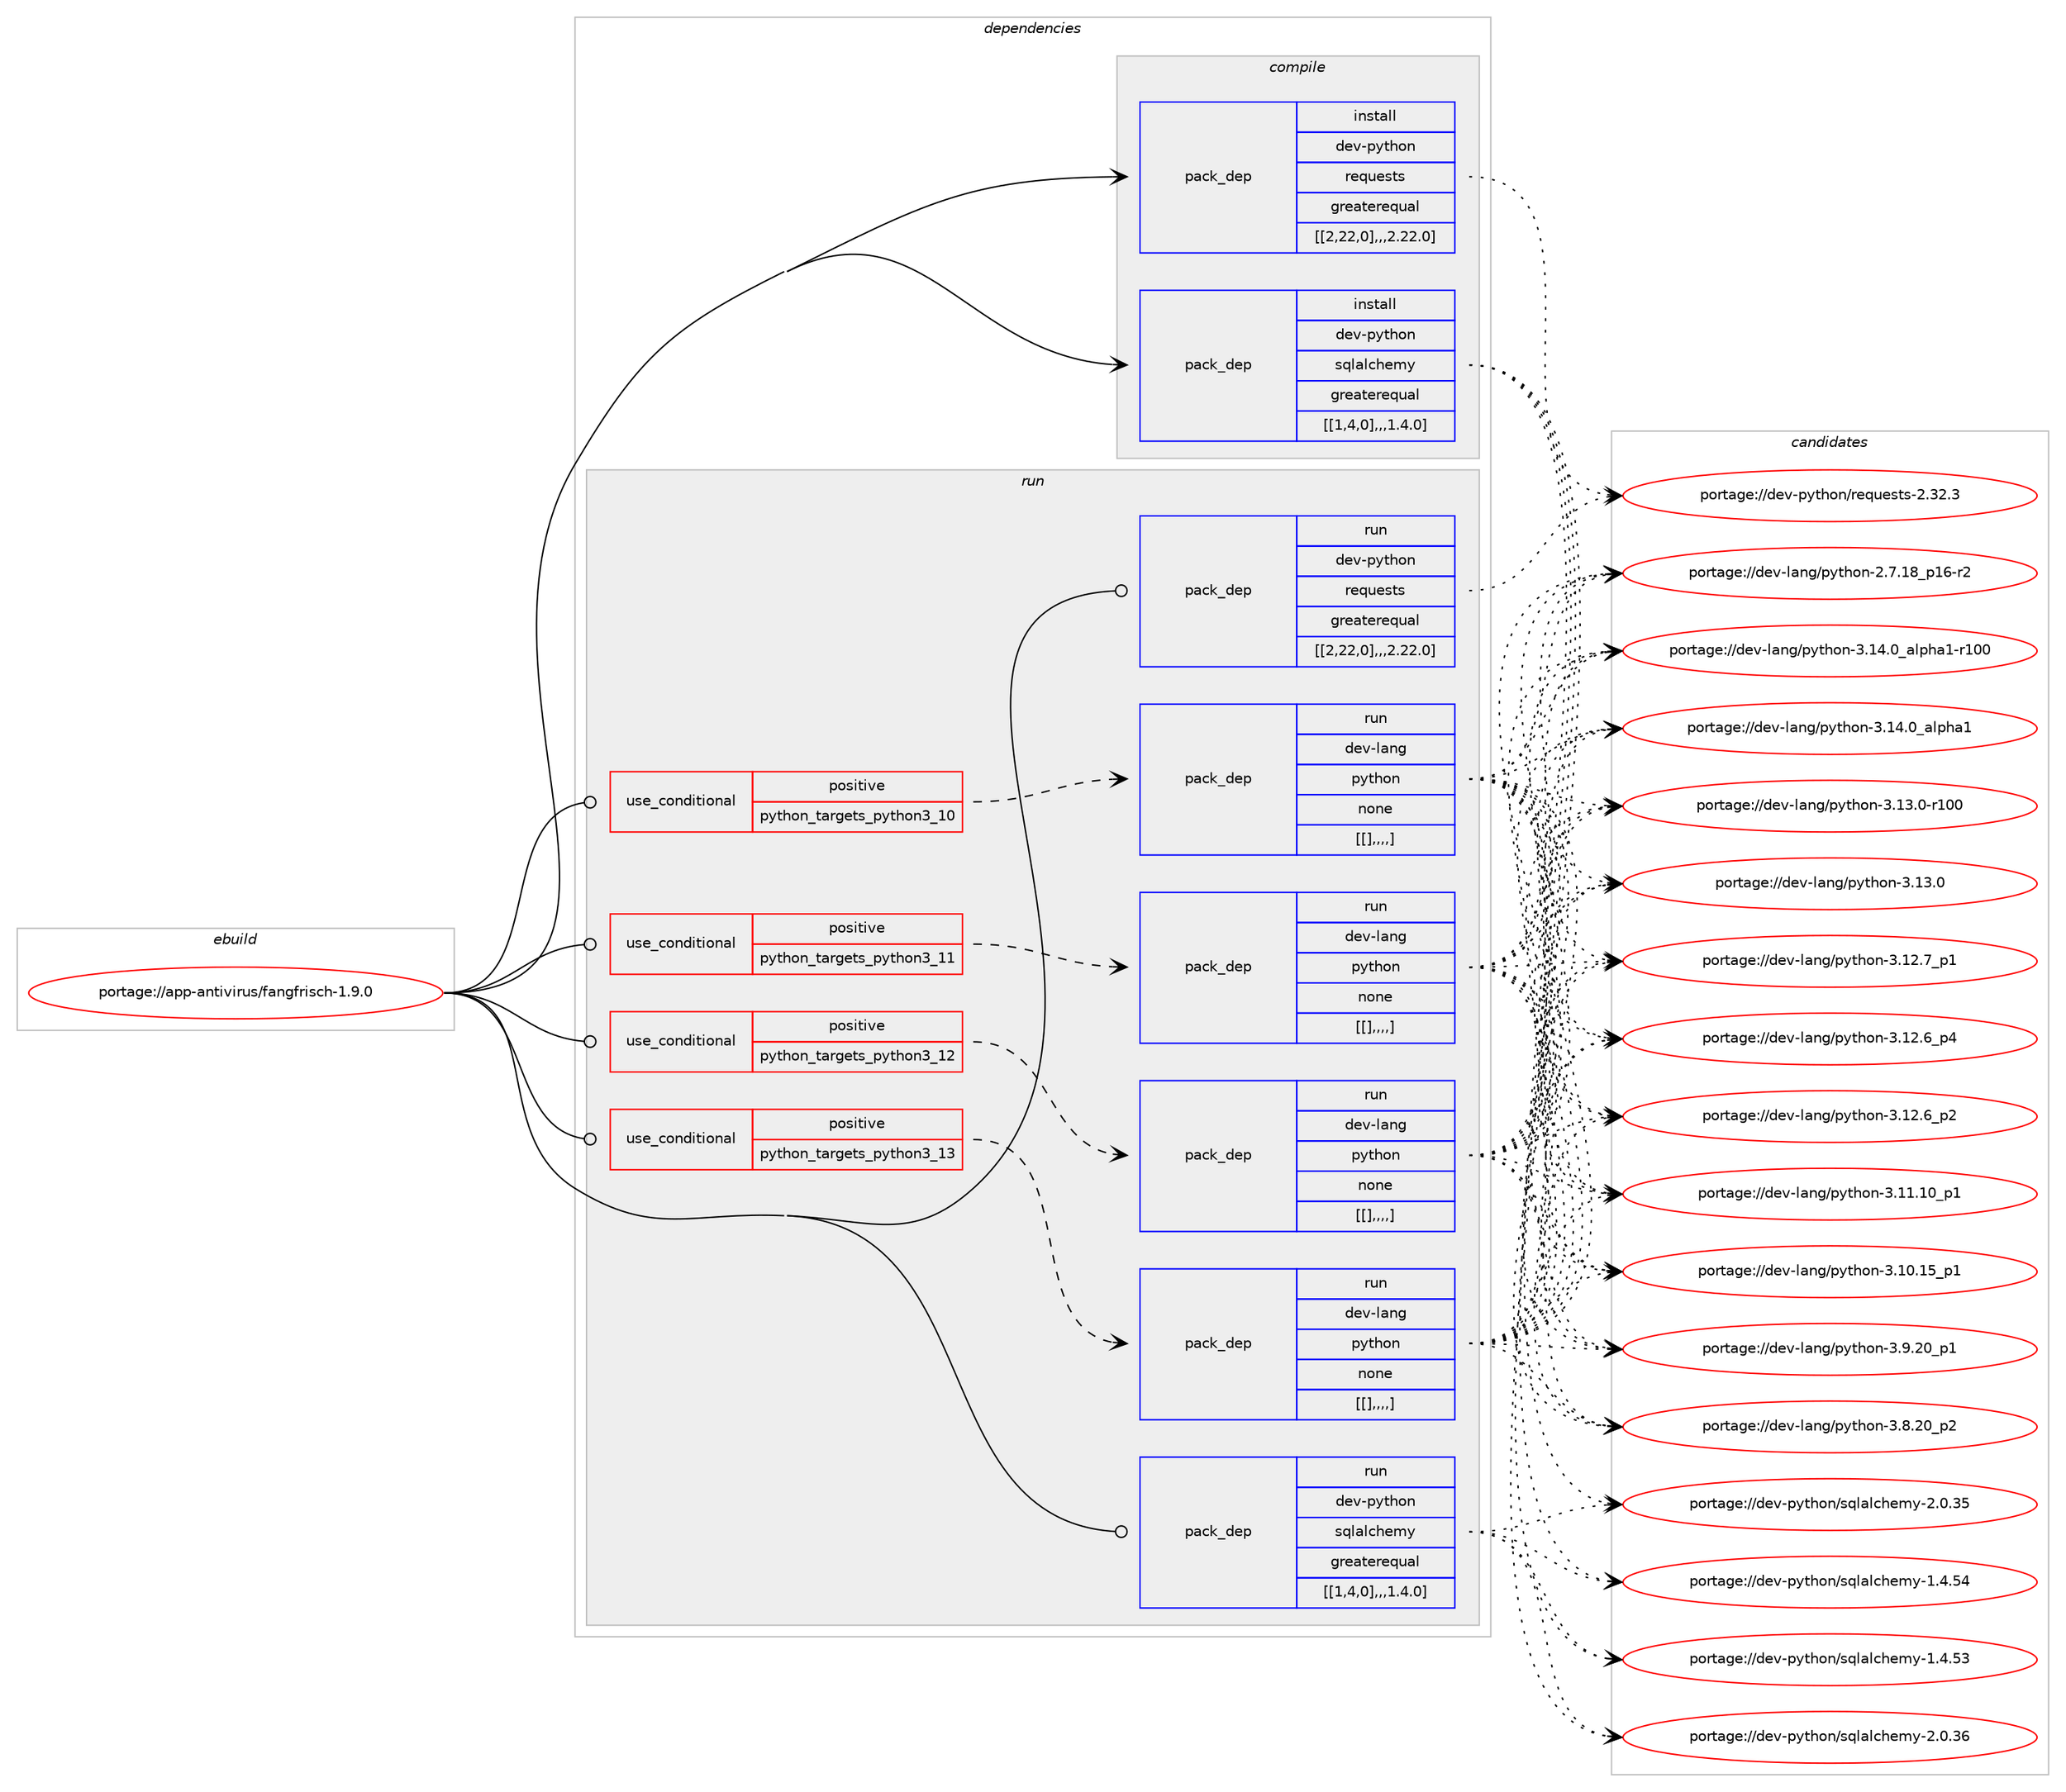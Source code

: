 digraph prolog {

# *************
# Graph options
# *************

newrank=true;
concentrate=true;
compound=true;
graph [rankdir=LR,fontname=Helvetica,fontsize=10,ranksep=1.5];#, ranksep=2.5, nodesep=0.2];
edge  [arrowhead=vee];
node  [fontname=Helvetica,fontsize=10];

# **********
# The ebuild
# **********

subgraph cluster_leftcol {
color=gray;
label=<<i>ebuild</i>>;
id [label="portage://app-antivirus/fangfrisch-1.9.0", color=red, width=4, href="../app-antivirus/fangfrisch-1.9.0.svg"];
}

# ****************
# The dependencies
# ****************

subgraph cluster_midcol {
color=gray;
label=<<i>dependencies</i>>;
subgraph cluster_compile {
fillcolor="#eeeeee";
style=filled;
label=<<i>compile</i>>;
subgraph pack3984 {
dependency5401 [label=<<TABLE BORDER="0" CELLBORDER="1" CELLSPACING="0" CELLPADDING="4" WIDTH="220"><TR><TD ROWSPAN="6" CELLPADDING="30">pack_dep</TD></TR><TR><TD WIDTH="110">install</TD></TR><TR><TD>dev-python</TD></TR><TR><TD>requests</TD></TR><TR><TD>greaterequal</TD></TR><TR><TD>[[2,22,0],,,2.22.0]</TD></TR></TABLE>>, shape=none, color=blue];
}
id:e -> dependency5401:w [weight=20,style="solid",arrowhead="vee"];
subgraph pack4023 {
dependency5474 [label=<<TABLE BORDER="0" CELLBORDER="1" CELLSPACING="0" CELLPADDING="4" WIDTH="220"><TR><TD ROWSPAN="6" CELLPADDING="30">pack_dep</TD></TR><TR><TD WIDTH="110">install</TD></TR><TR><TD>dev-python</TD></TR><TR><TD>sqlalchemy</TD></TR><TR><TD>greaterequal</TD></TR><TR><TD>[[1,4,0],,,1.4.0]</TD></TR></TABLE>>, shape=none, color=blue];
}
id:e -> dependency5474:w [weight=20,style="solid",arrowhead="vee"];
}
subgraph cluster_compileandrun {
fillcolor="#eeeeee";
style=filled;
label=<<i>compile and run</i>>;
}
subgraph cluster_run {
fillcolor="#eeeeee";
style=filled;
label=<<i>run</i>>;
subgraph cond1438 {
dependency5494 [label=<<TABLE BORDER="0" CELLBORDER="1" CELLSPACING="0" CELLPADDING="4"><TR><TD ROWSPAN="3" CELLPADDING="10">use_conditional</TD></TR><TR><TD>positive</TD></TR><TR><TD>python_targets_python3_10</TD></TR></TABLE>>, shape=none, color=red];
subgraph pack4040 {
dependency5496 [label=<<TABLE BORDER="0" CELLBORDER="1" CELLSPACING="0" CELLPADDING="4" WIDTH="220"><TR><TD ROWSPAN="6" CELLPADDING="30">pack_dep</TD></TR><TR><TD WIDTH="110">run</TD></TR><TR><TD>dev-lang</TD></TR><TR><TD>python</TD></TR><TR><TD>none</TD></TR><TR><TD>[[],,,,]</TD></TR></TABLE>>, shape=none, color=blue];
}
dependency5494:e -> dependency5496:w [weight=20,style="dashed",arrowhead="vee"];
}
id:e -> dependency5494:w [weight=20,style="solid",arrowhead="odot"];
subgraph cond1450 {
dependency5502 [label=<<TABLE BORDER="0" CELLBORDER="1" CELLSPACING="0" CELLPADDING="4"><TR><TD ROWSPAN="3" CELLPADDING="10">use_conditional</TD></TR><TR><TD>positive</TD></TR><TR><TD>python_targets_python3_11</TD></TR></TABLE>>, shape=none, color=red];
subgraph pack4056 {
dependency5514 [label=<<TABLE BORDER="0" CELLBORDER="1" CELLSPACING="0" CELLPADDING="4" WIDTH="220"><TR><TD ROWSPAN="6" CELLPADDING="30">pack_dep</TD></TR><TR><TD WIDTH="110">run</TD></TR><TR><TD>dev-lang</TD></TR><TR><TD>python</TD></TR><TR><TD>none</TD></TR><TR><TD>[[],,,,]</TD></TR></TABLE>>, shape=none, color=blue];
}
dependency5502:e -> dependency5514:w [weight=20,style="dashed",arrowhead="vee"];
}
id:e -> dependency5502:w [weight=20,style="solid",arrowhead="odot"];
subgraph cond1459 {
dependency5539 [label=<<TABLE BORDER="0" CELLBORDER="1" CELLSPACING="0" CELLPADDING="4"><TR><TD ROWSPAN="3" CELLPADDING="10">use_conditional</TD></TR><TR><TD>positive</TD></TR><TR><TD>python_targets_python3_12</TD></TR></TABLE>>, shape=none, color=red];
subgraph pack4077 {
dependency5579 [label=<<TABLE BORDER="0" CELLBORDER="1" CELLSPACING="0" CELLPADDING="4" WIDTH="220"><TR><TD ROWSPAN="6" CELLPADDING="30">pack_dep</TD></TR><TR><TD WIDTH="110">run</TD></TR><TR><TD>dev-lang</TD></TR><TR><TD>python</TD></TR><TR><TD>none</TD></TR><TR><TD>[[],,,,]</TD></TR></TABLE>>, shape=none, color=blue];
}
dependency5539:e -> dependency5579:w [weight=20,style="dashed",arrowhead="vee"];
}
id:e -> dependency5539:w [weight=20,style="solid",arrowhead="odot"];
subgraph cond1486 {
dependency5620 [label=<<TABLE BORDER="0" CELLBORDER="1" CELLSPACING="0" CELLPADDING="4"><TR><TD ROWSPAN="3" CELLPADDING="10">use_conditional</TD></TR><TR><TD>positive</TD></TR><TR><TD>python_targets_python3_13</TD></TR></TABLE>>, shape=none, color=red];
subgraph pack4142 {
dependency5678 [label=<<TABLE BORDER="0" CELLBORDER="1" CELLSPACING="0" CELLPADDING="4" WIDTH="220"><TR><TD ROWSPAN="6" CELLPADDING="30">pack_dep</TD></TR><TR><TD WIDTH="110">run</TD></TR><TR><TD>dev-lang</TD></TR><TR><TD>python</TD></TR><TR><TD>none</TD></TR><TR><TD>[[],,,,]</TD></TR></TABLE>>, shape=none, color=blue];
}
dependency5620:e -> dependency5678:w [weight=20,style="dashed",arrowhead="vee"];
}
id:e -> dependency5620:w [weight=20,style="solid",arrowhead="odot"];
subgraph pack4167 {
dependency5701 [label=<<TABLE BORDER="0" CELLBORDER="1" CELLSPACING="0" CELLPADDING="4" WIDTH="220"><TR><TD ROWSPAN="6" CELLPADDING="30">pack_dep</TD></TR><TR><TD WIDTH="110">run</TD></TR><TR><TD>dev-python</TD></TR><TR><TD>requests</TD></TR><TR><TD>greaterequal</TD></TR><TR><TD>[[2,22,0],,,2.22.0]</TD></TR></TABLE>>, shape=none, color=blue];
}
id:e -> dependency5701:w [weight=20,style="solid",arrowhead="odot"];
subgraph pack4175 {
dependency5720 [label=<<TABLE BORDER="0" CELLBORDER="1" CELLSPACING="0" CELLPADDING="4" WIDTH="220"><TR><TD ROWSPAN="6" CELLPADDING="30">pack_dep</TD></TR><TR><TD WIDTH="110">run</TD></TR><TR><TD>dev-python</TD></TR><TR><TD>sqlalchemy</TD></TR><TR><TD>greaterequal</TD></TR><TR><TD>[[1,4,0],,,1.4.0]</TD></TR></TABLE>>, shape=none, color=blue];
}
id:e -> dependency5720:w [weight=20,style="solid",arrowhead="odot"];
}
}

# **************
# The candidates
# **************

subgraph cluster_choices {
rank=same;
color=gray;
label=<<i>candidates</i>>;

subgraph choice3343 {
color=black;
nodesep=1;
choice100101118451121211161041111104711410111311710111511611545504651504651 [label="portage://dev-python/requests-2.32.3", color=red, width=4,href="../dev-python/requests-2.32.3.svg"];
dependency5401:e -> choice100101118451121211161041111104711410111311710111511611545504651504651:w [style=dotted,weight="100"];
}
subgraph choice3345 {
color=black;
nodesep=1;
choice1001011184511212111610411111047115113108971089910410110912145504648465154 [label="portage://dev-python/sqlalchemy-2.0.36", color=red, width=4,href="../dev-python/sqlalchemy-2.0.36.svg"];
choice1001011184511212111610411111047115113108971089910410110912145504648465153 [label="portage://dev-python/sqlalchemy-2.0.35", color=red, width=4,href="../dev-python/sqlalchemy-2.0.35.svg"];
choice1001011184511212111610411111047115113108971089910410110912145494652465352 [label="portage://dev-python/sqlalchemy-1.4.54", color=red, width=4,href="../dev-python/sqlalchemy-1.4.54.svg"];
choice1001011184511212111610411111047115113108971089910410110912145494652465351 [label="portage://dev-python/sqlalchemy-1.4.53", color=red, width=4,href="../dev-python/sqlalchemy-1.4.53.svg"];
dependency5474:e -> choice1001011184511212111610411111047115113108971089910410110912145504648465154:w [style=dotted,weight="100"];
dependency5474:e -> choice1001011184511212111610411111047115113108971089910410110912145504648465153:w [style=dotted,weight="100"];
dependency5474:e -> choice1001011184511212111610411111047115113108971089910410110912145494652465352:w [style=dotted,weight="100"];
dependency5474:e -> choice1001011184511212111610411111047115113108971089910410110912145494652465351:w [style=dotted,weight="100"];
}
subgraph choice3348 {
color=black;
nodesep=1;
choice100101118451089711010347112121116104111110455146495246489597108112104974945114494848 [label="portage://dev-lang/python-3.14.0_alpha1-r100", color=red, width=4,href="../dev-lang/python-3.14.0_alpha1-r100.svg"];
choice1001011184510897110103471121211161041111104551464952464895971081121049749 [label="portage://dev-lang/python-3.14.0_alpha1", color=red, width=4,href="../dev-lang/python-3.14.0_alpha1.svg"];
choice1001011184510897110103471121211161041111104551464951464845114494848 [label="portage://dev-lang/python-3.13.0-r100", color=red, width=4,href="../dev-lang/python-3.13.0-r100.svg"];
choice10010111845108971101034711212111610411111045514649514648 [label="portage://dev-lang/python-3.13.0", color=red, width=4,href="../dev-lang/python-3.13.0.svg"];
choice100101118451089711010347112121116104111110455146495046559511249 [label="portage://dev-lang/python-3.12.7_p1", color=red, width=4,href="../dev-lang/python-3.12.7_p1.svg"];
choice100101118451089711010347112121116104111110455146495046549511252 [label="portage://dev-lang/python-3.12.6_p4", color=red, width=4,href="../dev-lang/python-3.12.6_p4.svg"];
choice100101118451089711010347112121116104111110455146495046549511250 [label="portage://dev-lang/python-3.12.6_p2", color=red, width=4,href="../dev-lang/python-3.12.6_p2.svg"];
choice10010111845108971101034711212111610411111045514649494649489511249 [label="portage://dev-lang/python-3.11.10_p1", color=red, width=4,href="../dev-lang/python-3.11.10_p1.svg"];
choice10010111845108971101034711212111610411111045514649484649539511249 [label="portage://dev-lang/python-3.10.15_p1", color=red, width=4,href="../dev-lang/python-3.10.15_p1.svg"];
choice100101118451089711010347112121116104111110455146574650489511249 [label="portage://dev-lang/python-3.9.20_p1", color=red, width=4,href="../dev-lang/python-3.9.20_p1.svg"];
choice100101118451089711010347112121116104111110455146564650489511250 [label="portage://dev-lang/python-3.8.20_p2", color=red, width=4,href="../dev-lang/python-3.8.20_p2.svg"];
choice100101118451089711010347112121116104111110455046554649569511249544511450 [label="portage://dev-lang/python-2.7.18_p16-r2", color=red, width=4,href="../dev-lang/python-2.7.18_p16-r2.svg"];
dependency5496:e -> choice100101118451089711010347112121116104111110455146495246489597108112104974945114494848:w [style=dotted,weight="100"];
dependency5496:e -> choice1001011184510897110103471121211161041111104551464952464895971081121049749:w [style=dotted,weight="100"];
dependency5496:e -> choice1001011184510897110103471121211161041111104551464951464845114494848:w [style=dotted,weight="100"];
dependency5496:e -> choice10010111845108971101034711212111610411111045514649514648:w [style=dotted,weight="100"];
dependency5496:e -> choice100101118451089711010347112121116104111110455146495046559511249:w [style=dotted,weight="100"];
dependency5496:e -> choice100101118451089711010347112121116104111110455146495046549511252:w [style=dotted,weight="100"];
dependency5496:e -> choice100101118451089711010347112121116104111110455146495046549511250:w [style=dotted,weight="100"];
dependency5496:e -> choice10010111845108971101034711212111610411111045514649494649489511249:w [style=dotted,weight="100"];
dependency5496:e -> choice10010111845108971101034711212111610411111045514649484649539511249:w [style=dotted,weight="100"];
dependency5496:e -> choice100101118451089711010347112121116104111110455146574650489511249:w [style=dotted,weight="100"];
dependency5496:e -> choice100101118451089711010347112121116104111110455146564650489511250:w [style=dotted,weight="100"];
dependency5496:e -> choice100101118451089711010347112121116104111110455046554649569511249544511450:w [style=dotted,weight="100"];
}
subgraph choice3362 {
color=black;
nodesep=1;
choice100101118451089711010347112121116104111110455146495246489597108112104974945114494848 [label="portage://dev-lang/python-3.14.0_alpha1-r100", color=red, width=4,href="../dev-lang/python-3.14.0_alpha1-r100.svg"];
choice1001011184510897110103471121211161041111104551464952464895971081121049749 [label="portage://dev-lang/python-3.14.0_alpha1", color=red, width=4,href="../dev-lang/python-3.14.0_alpha1.svg"];
choice1001011184510897110103471121211161041111104551464951464845114494848 [label="portage://dev-lang/python-3.13.0-r100", color=red, width=4,href="../dev-lang/python-3.13.0-r100.svg"];
choice10010111845108971101034711212111610411111045514649514648 [label="portage://dev-lang/python-3.13.0", color=red, width=4,href="../dev-lang/python-3.13.0.svg"];
choice100101118451089711010347112121116104111110455146495046559511249 [label="portage://dev-lang/python-3.12.7_p1", color=red, width=4,href="../dev-lang/python-3.12.7_p1.svg"];
choice100101118451089711010347112121116104111110455146495046549511252 [label="portage://dev-lang/python-3.12.6_p4", color=red, width=4,href="../dev-lang/python-3.12.6_p4.svg"];
choice100101118451089711010347112121116104111110455146495046549511250 [label="portage://dev-lang/python-3.12.6_p2", color=red, width=4,href="../dev-lang/python-3.12.6_p2.svg"];
choice10010111845108971101034711212111610411111045514649494649489511249 [label="portage://dev-lang/python-3.11.10_p1", color=red, width=4,href="../dev-lang/python-3.11.10_p1.svg"];
choice10010111845108971101034711212111610411111045514649484649539511249 [label="portage://dev-lang/python-3.10.15_p1", color=red, width=4,href="../dev-lang/python-3.10.15_p1.svg"];
choice100101118451089711010347112121116104111110455146574650489511249 [label="portage://dev-lang/python-3.9.20_p1", color=red, width=4,href="../dev-lang/python-3.9.20_p1.svg"];
choice100101118451089711010347112121116104111110455146564650489511250 [label="portage://dev-lang/python-3.8.20_p2", color=red, width=4,href="../dev-lang/python-3.8.20_p2.svg"];
choice100101118451089711010347112121116104111110455046554649569511249544511450 [label="portage://dev-lang/python-2.7.18_p16-r2", color=red, width=4,href="../dev-lang/python-2.7.18_p16-r2.svg"];
dependency5514:e -> choice100101118451089711010347112121116104111110455146495246489597108112104974945114494848:w [style=dotted,weight="100"];
dependency5514:e -> choice1001011184510897110103471121211161041111104551464952464895971081121049749:w [style=dotted,weight="100"];
dependency5514:e -> choice1001011184510897110103471121211161041111104551464951464845114494848:w [style=dotted,weight="100"];
dependency5514:e -> choice10010111845108971101034711212111610411111045514649514648:w [style=dotted,weight="100"];
dependency5514:e -> choice100101118451089711010347112121116104111110455146495046559511249:w [style=dotted,weight="100"];
dependency5514:e -> choice100101118451089711010347112121116104111110455146495046549511252:w [style=dotted,weight="100"];
dependency5514:e -> choice100101118451089711010347112121116104111110455146495046549511250:w [style=dotted,weight="100"];
dependency5514:e -> choice10010111845108971101034711212111610411111045514649494649489511249:w [style=dotted,weight="100"];
dependency5514:e -> choice10010111845108971101034711212111610411111045514649484649539511249:w [style=dotted,weight="100"];
dependency5514:e -> choice100101118451089711010347112121116104111110455146574650489511249:w [style=dotted,weight="100"];
dependency5514:e -> choice100101118451089711010347112121116104111110455146564650489511250:w [style=dotted,weight="100"];
dependency5514:e -> choice100101118451089711010347112121116104111110455046554649569511249544511450:w [style=dotted,weight="100"];
}
subgraph choice3377 {
color=black;
nodesep=1;
choice100101118451089711010347112121116104111110455146495246489597108112104974945114494848 [label="portage://dev-lang/python-3.14.0_alpha1-r100", color=red, width=4,href="../dev-lang/python-3.14.0_alpha1-r100.svg"];
choice1001011184510897110103471121211161041111104551464952464895971081121049749 [label="portage://dev-lang/python-3.14.0_alpha1", color=red, width=4,href="../dev-lang/python-3.14.0_alpha1.svg"];
choice1001011184510897110103471121211161041111104551464951464845114494848 [label="portage://dev-lang/python-3.13.0-r100", color=red, width=4,href="../dev-lang/python-3.13.0-r100.svg"];
choice10010111845108971101034711212111610411111045514649514648 [label="portage://dev-lang/python-3.13.0", color=red, width=4,href="../dev-lang/python-3.13.0.svg"];
choice100101118451089711010347112121116104111110455146495046559511249 [label="portage://dev-lang/python-3.12.7_p1", color=red, width=4,href="../dev-lang/python-3.12.7_p1.svg"];
choice100101118451089711010347112121116104111110455146495046549511252 [label="portage://dev-lang/python-3.12.6_p4", color=red, width=4,href="../dev-lang/python-3.12.6_p4.svg"];
choice100101118451089711010347112121116104111110455146495046549511250 [label="portage://dev-lang/python-3.12.6_p2", color=red, width=4,href="../dev-lang/python-3.12.6_p2.svg"];
choice10010111845108971101034711212111610411111045514649494649489511249 [label="portage://dev-lang/python-3.11.10_p1", color=red, width=4,href="../dev-lang/python-3.11.10_p1.svg"];
choice10010111845108971101034711212111610411111045514649484649539511249 [label="portage://dev-lang/python-3.10.15_p1", color=red, width=4,href="../dev-lang/python-3.10.15_p1.svg"];
choice100101118451089711010347112121116104111110455146574650489511249 [label="portage://dev-lang/python-3.9.20_p1", color=red, width=4,href="../dev-lang/python-3.9.20_p1.svg"];
choice100101118451089711010347112121116104111110455146564650489511250 [label="portage://dev-lang/python-3.8.20_p2", color=red, width=4,href="../dev-lang/python-3.8.20_p2.svg"];
choice100101118451089711010347112121116104111110455046554649569511249544511450 [label="portage://dev-lang/python-2.7.18_p16-r2", color=red, width=4,href="../dev-lang/python-2.7.18_p16-r2.svg"];
dependency5579:e -> choice100101118451089711010347112121116104111110455146495246489597108112104974945114494848:w [style=dotted,weight="100"];
dependency5579:e -> choice1001011184510897110103471121211161041111104551464952464895971081121049749:w [style=dotted,weight="100"];
dependency5579:e -> choice1001011184510897110103471121211161041111104551464951464845114494848:w [style=dotted,weight="100"];
dependency5579:e -> choice10010111845108971101034711212111610411111045514649514648:w [style=dotted,weight="100"];
dependency5579:e -> choice100101118451089711010347112121116104111110455146495046559511249:w [style=dotted,weight="100"];
dependency5579:e -> choice100101118451089711010347112121116104111110455146495046549511252:w [style=dotted,weight="100"];
dependency5579:e -> choice100101118451089711010347112121116104111110455146495046549511250:w [style=dotted,weight="100"];
dependency5579:e -> choice10010111845108971101034711212111610411111045514649494649489511249:w [style=dotted,weight="100"];
dependency5579:e -> choice10010111845108971101034711212111610411111045514649484649539511249:w [style=dotted,weight="100"];
dependency5579:e -> choice100101118451089711010347112121116104111110455146574650489511249:w [style=dotted,weight="100"];
dependency5579:e -> choice100101118451089711010347112121116104111110455146564650489511250:w [style=dotted,weight="100"];
dependency5579:e -> choice100101118451089711010347112121116104111110455046554649569511249544511450:w [style=dotted,weight="100"];
}
subgraph choice3404 {
color=black;
nodesep=1;
choice100101118451089711010347112121116104111110455146495246489597108112104974945114494848 [label="portage://dev-lang/python-3.14.0_alpha1-r100", color=red, width=4,href="../dev-lang/python-3.14.0_alpha1-r100.svg"];
choice1001011184510897110103471121211161041111104551464952464895971081121049749 [label="portage://dev-lang/python-3.14.0_alpha1", color=red, width=4,href="../dev-lang/python-3.14.0_alpha1.svg"];
choice1001011184510897110103471121211161041111104551464951464845114494848 [label="portage://dev-lang/python-3.13.0-r100", color=red, width=4,href="../dev-lang/python-3.13.0-r100.svg"];
choice10010111845108971101034711212111610411111045514649514648 [label="portage://dev-lang/python-3.13.0", color=red, width=4,href="../dev-lang/python-3.13.0.svg"];
choice100101118451089711010347112121116104111110455146495046559511249 [label="portage://dev-lang/python-3.12.7_p1", color=red, width=4,href="../dev-lang/python-3.12.7_p1.svg"];
choice100101118451089711010347112121116104111110455146495046549511252 [label="portage://dev-lang/python-3.12.6_p4", color=red, width=4,href="../dev-lang/python-3.12.6_p4.svg"];
choice100101118451089711010347112121116104111110455146495046549511250 [label="portage://dev-lang/python-3.12.6_p2", color=red, width=4,href="../dev-lang/python-3.12.6_p2.svg"];
choice10010111845108971101034711212111610411111045514649494649489511249 [label="portage://dev-lang/python-3.11.10_p1", color=red, width=4,href="../dev-lang/python-3.11.10_p1.svg"];
choice10010111845108971101034711212111610411111045514649484649539511249 [label="portage://dev-lang/python-3.10.15_p1", color=red, width=4,href="../dev-lang/python-3.10.15_p1.svg"];
choice100101118451089711010347112121116104111110455146574650489511249 [label="portage://dev-lang/python-3.9.20_p1", color=red, width=4,href="../dev-lang/python-3.9.20_p1.svg"];
choice100101118451089711010347112121116104111110455146564650489511250 [label="portage://dev-lang/python-3.8.20_p2", color=red, width=4,href="../dev-lang/python-3.8.20_p2.svg"];
choice100101118451089711010347112121116104111110455046554649569511249544511450 [label="portage://dev-lang/python-2.7.18_p16-r2", color=red, width=4,href="../dev-lang/python-2.7.18_p16-r2.svg"];
dependency5678:e -> choice100101118451089711010347112121116104111110455146495246489597108112104974945114494848:w [style=dotted,weight="100"];
dependency5678:e -> choice1001011184510897110103471121211161041111104551464952464895971081121049749:w [style=dotted,weight="100"];
dependency5678:e -> choice1001011184510897110103471121211161041111104551464951464845114494848:w [style=dotted,weight="100"];
dependency5678:e -> choice10010111845108971101034711212111610411111045514649514648:w [style=dotted,weight="100"];
dependency5678:e -> choice100101118451089711010347112121116104111110455146495046559511249:w [style=dotted,weight="100"];
dependency5678:e -> choice100101118451089711010347112121116104111110455146495046549511252:w [style=dotted,weight="100"];
dependency5678:e -> choice100101118451089711010347112121116104111110455146495046549511250:w [style=dotted,weight="100"];
dependency5678:e -> choice10010111845108971101034711212111610411111045514649494649489511249:w [style=dotted,weight="100"];
dependency5678:e -> choice10010111845108971101034711212111610411111045514649484649539511249:w [style=dotted,weight="100"];
dependency5678:e -> choice100101118451089711010347112121116104111110455146574650489511249:w [style=dotted,weight="100"];
dependency5678:e -> choice100101118451089711010347112121116104111110455146564650489511250:w [style=dotted,weight="100"];
dependency5678:e -> choice100101118451089711010347112121116104111110455046554649569511249544511450:w [style=dotted,weight="100"];
}
subgraph choice3418 {
color=black;
nodesep=1;
choice100101118451121211161041111104711410111311710111511611545504651504651 [label="portage://dev-python/requests-2.32.3", color=red, width=4,href="../dev-python/requests-2.32.3.svg"];
dependency5701:e -> choice100101118451121211161041111104711410111311710111511611545504651504651:w [style=dotted,weight="100"];
}
subgraph choice3433 {
color=black;
nodesep=1;
choice1001011184511212111610411111047115113108971089910410110912145504648465154 [label="portage://dev-python/sqlalchemy-2.0.36", color=red, width=4,href="../dev-python/sqlalchemy-2.0.36.svg"];
choice1001011184511212111610411111047115113108971089910410110912145504648465153 [label="portage://dev-python/sqlalchemy-2.0.35", color=red, width=4,href="../dev-python/sqlalchemy-2.0.35.svg"];
choice1001011184511212111610411111047115113108971089910410110912145494652465352 [label="portage://dev-python/sqlalchemy-1.4.54", color=red, width=4,href="../dev-python/sqlalchemy-1.4.54.svg"];
choice1001011184511212111610411111047115113108971089910410110912145494652465351 [label="portage://dev-python/sqlalchemy-1.4.53", color=red, width=4,href="../dev-python/sqlalchemy-1.4.53.svg"];
dependency5720:e -> choice1001011184511212111610411111047115113108971089910410110912145504648465154:w [style=dotted,weight="100"];
dependency5720:e -> choice1001011184511212111610411111047115113108971089910410110912145504648465153:w [style=dotted,weight="100"];
dependency5720:e -> choice1001011184511212111610411111047115113108971089910410110912145494652465352:w [style=dotted,weight="100"];
dependency5720:e -> choice1001011184511212111610411111047115113108971089910410110912145494652465351:w [style=dotted,weight="100"];
}
}

}
